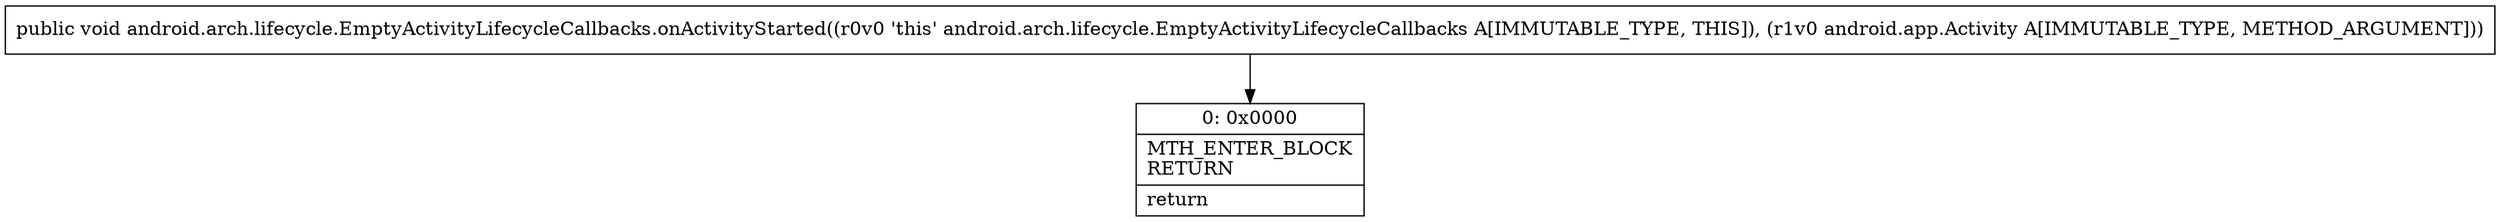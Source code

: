 digraph "CFG forandroid.arch.lifecycle.EmptyActivityLifecycleCallbacks.onActivityStarted(Landroid\/app\/Activity;)V" {
Node_0 [shape=record,label="{0\:\ 0x0000|MTH_ENTER_BLOCK\lRETURN\l|return\l}"];
MethodNode[shape=record,label="{public void android.arch.lifecycle.EmptyActivityLifecycleCallbacks.onActivityStarted((r0v0 'this' android.arch.lifecycle.EmptyActivityLifecycleCallbacks A[IMMUTABLE_TYPE, THIS]), (r1v0 android.app.Activity A[IMMUTABLE_TYPE, METHOD_ARGUMENT])) }"];
MethodNode -> Node_0;
}

